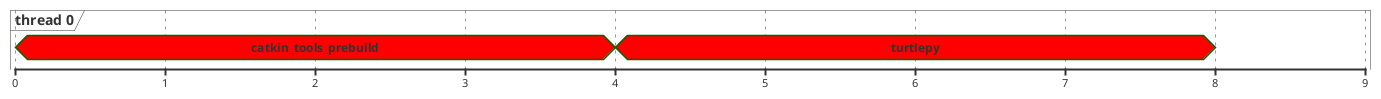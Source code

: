 @startuml

'comment

scale 1 as 150 pixels

concise "thread 0" as queue0

@queue0
0 is "catkin_tools_prebuild" #red
4 is "turtlepy" #red
8 is {hidden}

@enduml
